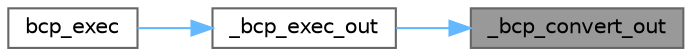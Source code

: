 digraph "_bcp_convert_out"
{
 // LATEX_PDF_SIZE
  bgcolor="transparent";
  edge [fontname=Helvetica,fontsize=10,labelfontname=Helvetica,labelfontsize=10];
  node [fontname=Helvetica,fontsize=10,shape=box,height=0.2,width=0.4];
  rankdir="RL";
  Node1 [id="Node000001",label="_bcp_convert_out",height=0.2,width=0.4,color="gray40", fillcolor="grey60", style="filled", fontcolor="black",tooltip="Convert column for output (usually to a file) Conversion is slightly different from input as:"];
  Node1 -> Node2 [id="edge1_Node000001_Node000002",dir="back",color="steelblue1",style="solid",tooltip=" "];
  Node2 [id="Node000002",label="_bcp_exec_out",height=0.2,width=0.4,color="grey40", fillcolor="white", style="filled",URL="$a00578.html#gae67546338cb9542a4902aa914f57f314",tooltip=" "];
  Node2 -> Node3 [id="edge2_Node000002_Node000003",dir="back",color="steelblue1",style="solid",tooltip=" "];
  Node3 [id="Node000003",label="bcp_exec",height=0.2,width=0.4,color="grey40", fillcolor="white", style="filled",URL="$a00577.html#ga7a184158b27a50f713e9cfae3b746209",tooltip="Write a datafile to a table."];
}
